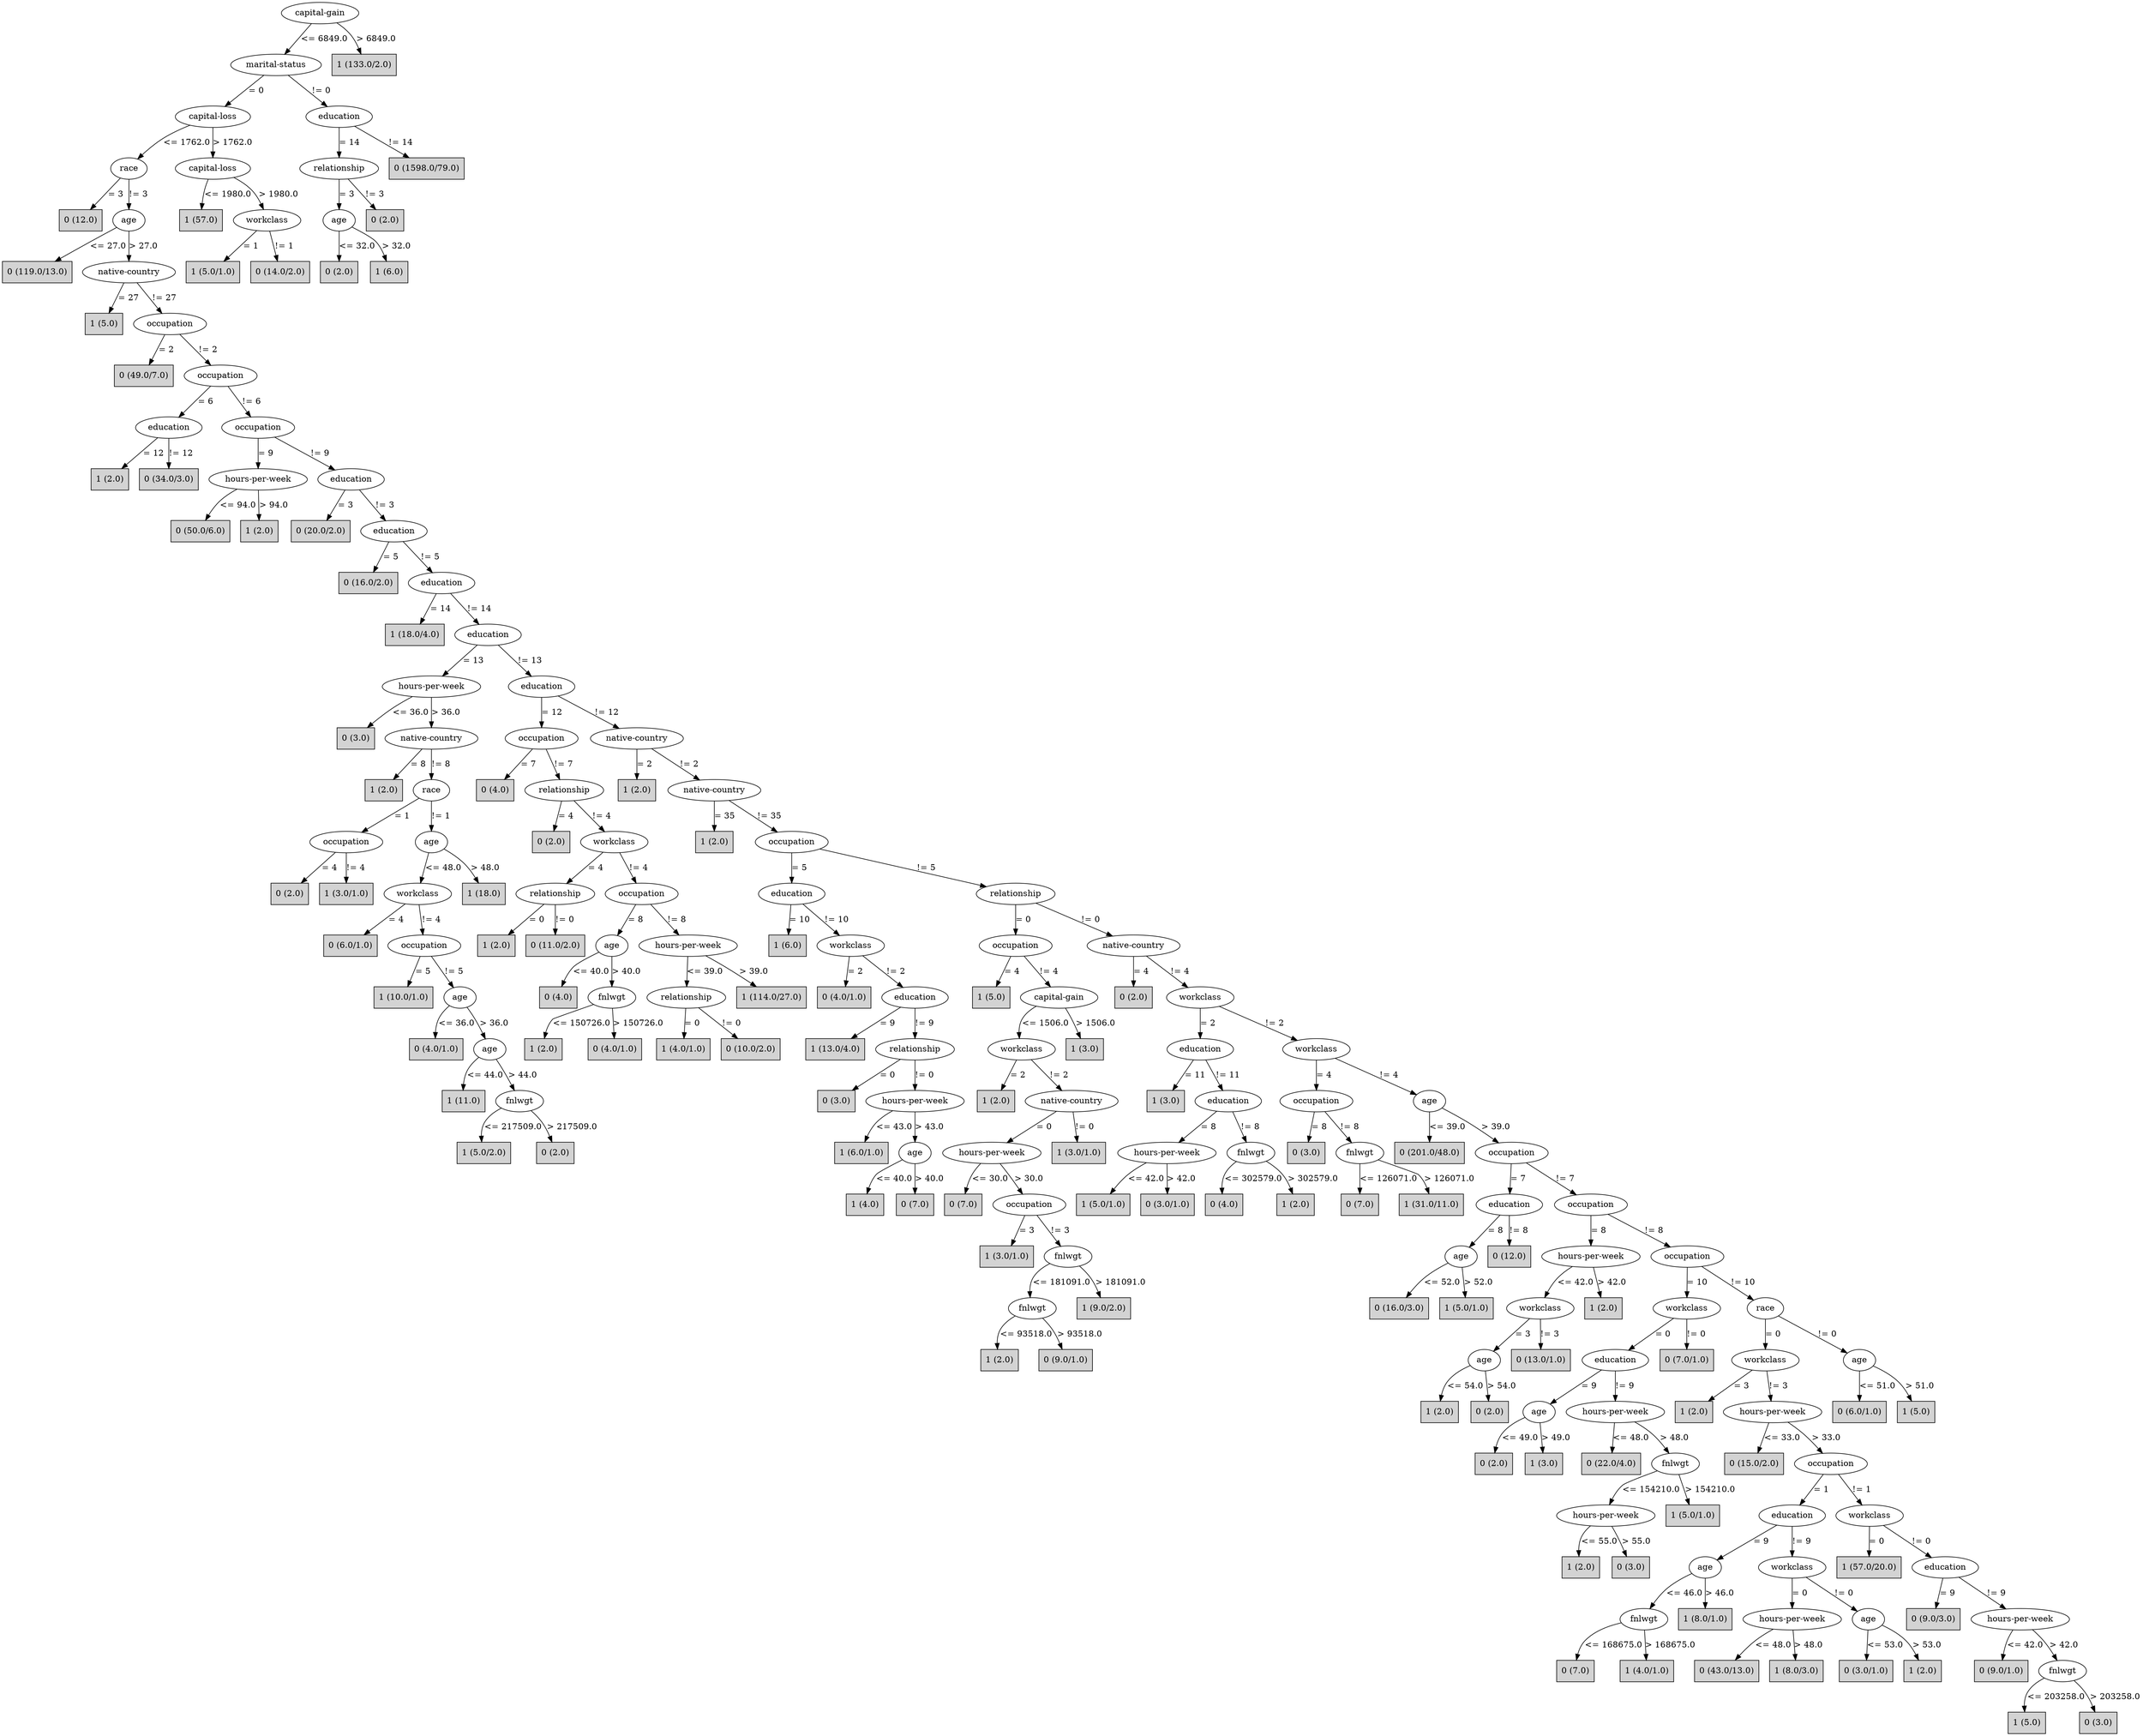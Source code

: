 digraph J48Tree {
N0 [label="capital-gain" ]
N0->N1 [label="<= 6849.0"]
N1 [label="marital-status" ]
N1->N2 [label="= 0"]
N2 [label="capital-loss" ]
N2->N3 [label="<= 1762.0"]
N3 [label="race" ]
N3->N4 [label="= 3"]
N4 [label="0 (12.0)" shape=box style=filled ]
N3->N5 [label="!= 3"]
N5 [label="age" ]
N5->N6 [label="<= 27.0"]
N6 [label="0 (119.0/13.0)" shape=box style=filled ]
N5->N7 [label="> 27.0"]
N7 [label="native-country" ]
N7->N8 [label="= 27"]
N8 [label="1 (5.0)" shape=box style=filled ]
N7->N9 [label="!= 27"]
N9 [label="occupation" ]
N9->N10 [label="= 2"]
N10 [label="0 (49.0/7.0)" shape=box style=filled ]
N9->N11 [label="!= 2"]
N11 [label="occupation" ]
N11->N12 [label="= 6"]
N12 [label="education" ]
N12->N13 [label="= 12"]
N13 [label="1 (2.0)" shape=box style=filled ]
N12->N14 [label="!= 12"]
N14 [label="0 (34.0/3.0)" shape=box style=filled ]
N11->N15 [label="!= 6"]
N15 [label="occupation" ]
N15->N16 [label="= 9"]
N16 [label="hours-per-week" ]
N16->N17 [label="<= 94.0"]
N17 [label="0 (50.0/6.0)" shape=box style=filled ]
N16->N18 [label="> 94.0"]
N18 [label="1 (2.0)" shape=box style=filled ]
N15->N19 [label="!= 9"]
N19 [label="education" ]
N19->N20 [label="= 3"]
N20 [label="0 (20.0/2.0)" shape=box style=filled ]
N19->N21 [label="!= 3"]
N21 [label="education" ]
N21->N22 [label="= 5"]
N22 [label="0 (16.0/2.0)" shape=box style=filled ]
N21->N23 [label="!= 5"]
N23 [label="education" ]
N23->N24 [label="= 14"]
N24 [label="1 (18.0/4.0)" shape=box style=filled ]
N23->N25 [label="!= 14"]
N25 [label="education" ]
N25->N26 [label="= 13"]
N26 [label="hours-per-week" ]
N26->N27 [label="<= 36.0"]
N27 [label="0 (3.0)" shape=box style=filled ]
N26->N28 [label="> 36.0"]
N28 [label="native-country" ]
N28->N29 [label="= 8"]
N29 [label="1 (2.0)" shape=box style=filled ]
N28->N30 [label="!= 8"]
N30 [label="race" ]
N30->N31 [label="= 1"]
N31 [label="occupation" ]
N31->N32 [label="= 4"]
N32 [label="0 (2.0)" shape=box style=filled ]
N31->N33 [label="!= 4"]
N33 [label="1 (3.0/1.0)" shape=box style=filled ]
N30->N34 [label="!= 1"]
N34 [label="age" ]
N34->N35 [label="<= 48.0"]
N35 [label="workclass" ]
N35->N36 [label="= 4"]
N36 [label="0 (6.0/1.0)" shape=box style=filled ]
N35->N37 [label="!= 4"]
N37 [label="occupation" ]
N37->N38 [label="= 5"]
N38 [label="1 (10.0/1.0)" shape=box style=filled ]
N37->N39 [label="!= 5"]
N39 [label="age" ]
N39->N40 [label="<= 36.0"]
N40 [label="0 (4.0/1.0)" shape=box style=filled ]
N39->N41 [label="> 36.0"]
N41 [label="age" ]
N41->N42 [label="<= 44.0"]
N42 [label="1 (11.0)" shape=box style=filled ]
N41->N43 [label="> 44.0"]
N43 [label="fnlwgt" ]
N43->N44 [label="<= 217509.0"]
N44 [label="1 (5.0/2.0)" shape=box style=filled ]
N43->N45 [label="> 217509.0"]
N45 [label="0 (2.0)" shape=box style=filled ]
N34->N46 [label="> 48.0"]
N46 [label="1 (18.0)" shape=box style=filled ]
N25->N47 [label="!= 13"]
N47 [label="education" ]
N47->N48 [label="= 12"]
N48 [label="occupation" ]
N48->N49 [label="= 7"]
N49 [label="0 (4.0)" shape=box style=filled ]
N48->N50 [label="!= 7"]
N50 [label="relationship" ]
N50->N51 [label="= 4"]
N51 [label="0 (2.0)" shape=box style=filled ]
N50->N52 [label="!= 4"]
N52 [label="workclass" ]
N52->N53 [label="= 4"]
N53 [label="relationship" ]
N53->N54 [label="= 0"]
N54 [label="1 (2.0)" shape=box style=filled ]
N53->N55 [label="!= 0"]
N55 [label="0 (11.0/2.0)" shape=box style=filled ]
N52->N56 [label="!= 4"]
N56 [label="occupation" ]
N56->N57 [label="= 8"]
N57 [label="age" ]
N57->N58 [label="<= 40.0"]
N58 [label="0 (4.0)" shape=box style=filled ]
N57->N59 [label="> 40.0"]
N59 [label="fnlwgt" ]
N59->N60 [label="<= 150726.0"]
N60 [label="1 (2.0)" shape=box style=filled ]
N59->N61 [label="> 150726.0"]
N61 [label="0 (4.0/1.0)" shape=box style=filled ]
N56->N62 [label="!= 8"]
N62 [label="hours-per-week" ]
N62->N63 [label="<= 39.0"]
N63 [label="relationship" ]
N63->N64 [label="= 0"]
N64 [label="1 (4.0/1.0)" shape=box style=filled ]
N63->N65 [label="!= 0"]
N65 [label="0 (10.0/2.0)" shape=box style=filled ]
N62->N66 [label="> 39.0"]
N66 [label="1 (114.0/27.0)" shape=box style=filled ]
N47->N67 [label="!= 12"]
N67 [label="native-country" ]
N67->N68 [label="= 2"]
N68 [label="1 (2.0)" shape=box style=filled ]
N67->N69 [label="!= 2"]
N69 [label="native-country" ]
N69->N70 [label="= 35"]
N70 [label="1 (2.0)" shape=box style=filled ]
N69->N71 [label="!= 35"]
N71 [label="occupation" ]
N71->N72 [label="= 5"]
N72 [label="education" ]
N72->N73 [label="= 10"]
N73 [label="1 (6.0)" shape=box style=filled ]
N72->N74 [label="!= 10"]
N74 [label="workclass" ]
N74->N75 [label="= 2"]
N75 [label="0 (4.0/1.0)" shape=box style=filled ]
N74->N76 [label="!= 2"]
N76 [label="education" ]
N76->N77 [label="= 9"]
N77 [label="1 (13.0/4.0)" shape=box style=filled ]
N76->N78 [label="!= 9"]
N78 [label="relationship" ]
N78->N79 [label="= 0"]
N79 [label="0 (3.0)" shape=box style=filled ]
N78->N80 [label="!= 0"]
N80 [label="hours-per-week" ]
N80->N81 [label="<= 43.0"]
N81 [label="1 (6.0/1.0)" shape=box style=filled ]
N80->N82 [label="> 43.0"]
N82 [label="age" ]
N82->N83 [label="<= 40.0"]
N83 [label="1 (4.0)" shape=box style=filled ]
N82->N84 [label="> 40.0"]
N84 [label="0 (7.0)" shape=box style=filled ]
N71->N85 [label="!= 5"]
N85 [label="relationship" ]
N85->N86 [label="= 0"]
N86 [label="occupation" ]
N86->N87 [label="= 4"]
N87 [label="1 (5.0)" shape=box style=filled ]
N86->N88 [label="!= 4"]
N88 [label="capital-gain" ]
N88->N89 [label="<= 1506.0"]
N89 [label="workclass" ]
N89->N90 [label="= 2"]
N90 [label="1 (2.0)" shape=box style=filled ]
N89->N91 [label="!= 2"]
N91 [label="native-country" ]
N91->N92 [label="= 0"]
N92 [label="hours-per-week" ]
N92->N93 [label="<= 30.0"]
N93 [label="0 (7.0)" shape=box style=filled ]
N92->N94 [label="> 30.0"]
N94 [label="occupation" ]
N94->N95 [label="= 3"]
N95 [label="1 (3.0/1.0)" shape=box style=filled ]
N94->N96 [label="!= 3"]
N96 [label="fnlwgt" ]
N96->N97 [label="<= 181091.0"]
N97 [label="fnlwgt" ]
N97->N98 [label="<= 93518.0"]
N98 [label="1 (2.0)" shape=box style=filled ]
N97->N99 [label="> 93518.0"]
N99 [label="0 (9.0/1.0)" shape=box style=filled ]
N96->N100 [label="> 181091.0"]
N100 [label="1 (9.0/2.0)" shape=box style=filled ]
N91->N101 [label="!= 0"]
N101 [label="1 (3.0/1.0)" shape=box style=filled ]
N88->N102 [label="> 1506.0"]
N102 [label="1 (3.0)" shape=box style=filled ]
N85->N103 [label="!= 0"]
N103 [label="native-country" ]
N103->N104 [label="= 4"]
N104 [label="0 (2.0)" shape=box style=filled ]
N103->N105 [label="!= 4"]
N105 [label="workclass" ]
N105->N106 [label="= 2"]
N106 [label="education" ]
N106->N107 [label="= 11"]
N107 [label="1 (3.0)" shape=box style=filled ]
N106->N108 [label="!= 11"]
N108 [label="education" ]
N108->N109 [label="= 8"]
N109 [label="hours-per-week" ]
N109->N110 [label="<= 42.0"]
N110 [label="1 (5.0/1.0)" shape=box style=filled ]
N109->N111 [label="> 42.0"]
N111 [label="0 (3.0/1.0)" shape=box style=filled ]
N108->N112 [label="!= 8"]
N112 [label="fnlwgt" ]
N112->N113 [label="<= 302579.0"]
N113 [label="0 (4.0)" shape=box style=filled ]
N112->N114 [label="> 302579.0"]
N114 [label="1 (2.0)" shape=box style=filled ]
N105->N115 [label="!= 2"]
N115 [label="workclass" ]
N115->N116 [label="= 4"]
N116 [label="occupation" ]
N116->N117 [label="= 8"]
N117 [label="0 (3.0)" shape=box style=filled ]
N116->N118 [label="!= 8"]
N118 [label="fnlwgt" ]
N118->N119 [label="<= 126071.0"]
N119 [label="0 (7.0)" shape=box style=filled ]
N118->N120 [label="> 126071.0"]
N120 [label="1 (31.0/11.0)" shape=box style=filled ]
N115->N121 [label="!= 4"]
N121 [label="age" ]
N121->N122 [label="<= 39.0"]
N122 [label="0 (201.0/48.0)" shape=box style=filled ]
N121->N123 [label="> 39.0"]
N123 [label="occupation" ]
N123->N124 [label="= 7"]
N124 [label="education" ]
N124->N125 [label="= 8"]
N125 [label="age" ]
N125->N126 [label="<= 52.0"]
N126 [label="0 (16.0/3.0)" shape=box style=filled ]
N125->N127 [label="> 52.0"]
N127 [label="1 (5.0/1.0)" shape=box style=filled ]
N124->N128 [label="!= 8"]
N128 [label="0 (12.0)" shape=box style=filled ]
N123->N129 [label="!= 7"]
N129 [label="occupation" ]
N129->N130 [label="= 8"]
N130 [label="hours-per-week" ]
N130->N131 [label="<= 42.0"]
N131 [label="workclass" ]
N131->N132 [label="= 3"]
N132 [label="age" ]
N132->N133 [label="<= 54.0"]
N133 [label="1 (2.0)" shape=box style=filled ]
N132->N134 [label="> 54.0"]
N134 [label="0 (2.0)" shape=box style=filled ]
N131->N135 [label="!= 3"]
N135 [label="0 (13.0/1.0)" shape=box style=filled ]
N130->N136 [label="> 42.0"]
N136 [label="1 (2.0)" shape=box style=filled ]
N129->N137 [label="!= 8"]
N137 [label="occupation" ]
N137->N138 [label="= 10"]
N138 [label="workclass" ]
N138->N139 [label="= 0"]
N139 [label="education" ]
N139->N140 [label="= 9"]
N140 [label="age" ]
N140->N141 [label="<= 49.0"]
N141 [label="0 (2.0)" shape=box style=filled ]
N140->N142 [label="> 49.0"]
N142 [label="1 (3.0)" shape=box style=filled ]
N139->N143 [label="!= 9"]
N143 [label="hours-per-week" ]
N143->N144 [label="<= 48.0"]
N144 [label="0 (22.0/4.0)" shape=box style=filled ]
N143->N145 [label="> 48.0"]
N145 [label="fnlwgt" ]
N145->N146 [label="<= 154210.0"]
N146 [label="hours-per-week" ]
N146->N147 [label="<= 55.0"]
N147 [label="1 (2.0)" shape=box style=filled ]
N146->N148 [label="> 55.0"]
N148 [label="0 (3.0)" shape=box style=filled ]
N145->N149 [label="> 154210.0"]
N149 [label="1 (5.0/1.0)" shape=box style=filled ]
N138->N150 [label="!= 0"]
N150 [label="0 (7.0/1.0)" shape=box style=filled ]
N137->N151 [label="!= 10"]
N151 [label="race" ]
N151->N152 [label="= 0"]
N152 [label="workclass" ]
N152->N153 [label="= 3"]
N153 [label="1 (2.0)" shape=box style=filled ]
N152->N154 [label="!= 3"]
N154 [label="hours-per-week" ]
N154->N155 [label="<= 33.0"]
N155 [label="0 (15.0/2.0)" shape=box style=filled ]
N154->N156 [label="> 33.0"]
N156 [label="occupation" ]
N156->N157 [label="= 1"]
N157 [label="education" ]
N157->N158 [label="= 9"]
N158 [label="age" ]
N158->N159 [label="<= 46.0"]
N159 [label="fnlwgt" ]
N159->N160 [label="<= 168675.0"]
N160 [label="0 (7.0)" shape=box style=filled ]
N159->N161 [label="> 168675.0"]
N161 [label="1 (4.0/1.0)" shape=box style=filled ]
N158->N162 [label="> 46.0"]
N162 [label="1 (8.0/1.0)" shape=box style=filled ]
N157->N163 [label="!= 9"]
N163 [label="workclass" ]
N163->N164 [label="= 0"]
N164 [label="hours-per-week" ]
N164->N165 [label="<= 48.0"]
N165 [label="0 (43.0/13.0)" shape=box style=filled ]
N164->N166 [label="> 48.0"]
N166 [label="1 (8.0/3.0)" shape=box style=filled ]
N163->N167 [label="!= 0"]
N167 [label="age" ]
N167->N168 [label="<= 53.0"]
N168 [label="0 (3.0/1.0)" shape=box style=filled ]
N167->N169 [label="> 53.0"]
N169 [label="1 (2.0)" shape=box style=filled ]
N156->N170 [label="!= 1"]
N170 [label="workclass" ]
N170->N171 [label="= 0"]
N171 [label="1 (57.0/20.0)" shape=box style=filled ]
N170->N172 [label="!= 0"]
N172 [label="education" ]
N172->N173 [label="= 9"]
N173 [label="0 (9.0/3.0)" shape=box style=filled ]
N172->N174 [label="!= 9"]
N174 [label="hours-per-week" ]
N174->N175 [label="<= 42.0"]
N175 [label="0 (9.0/1.0)" shape=box style=filled ]
N174->N176 [label="> 42.0"]
N176 [label="fnlwgt" ]
N176->N177 [label="<= 203258.0"]
N177 [label="1 (5.0)" shape=box style=filled ]
N176->N178 [label="> 203258.0"]
N178 [label="0 (3.0)" shape=box style=filled ]
N151->N179 [label="!= 0"]
N179 [label="age" ]
N179->N180 [label="<= 51.0"]
N180 [label="0 (6.0/1.0)" shape=box style=filled ]
N179->N181 [label="> 51.0"]
N181 [label="1 (5.0)" shape=box style=filled ]
N2->N182 [label="> 1762.0"]
N182 [label="capital-loss" ]
N182->N183 [label="<= 1980.0"]
N183 [label="1 (57.0)" shape=box style=filled ]
N182->N184 [label="> 1980.0"]
N184 [label="workclass" ]
N184->N185 [label="= 1"]
N185 [label="1 (5.0/1.0)" shape=box style=filled ]
N184->N186 [label="!= 1"]
N186 [label="0 (14.0/2.0)" shape=box style=filled ]
N1->N187 [label="!= 0"]
N187 [label="education" ]
N187->N188 [label="= 14"]
N188 [label="relationship" ]
N188->N189 [label="= 3"]
N189 [label="age" ]
N189->N190 [label="<= 32.0"]
N190 [label="0 (2.0)" shape=box style=filled ]
N189->N191 [label="> 32.0"]
N191 [label="1 (6.0)" shape=box style=filled ]
N188->N192 [label="!= 3"]
N192 [label="0 (2.0)" shape=box style=filled ]
N187->N193 [label="!= 14"]
N193 [label="0 (1598.0/79.0)" shape=box style=filled ]
N0->N194 [label="> 6849.0"]
N194 [label="1 (133.0/2.0)" shape=box style=filled ]
} 

